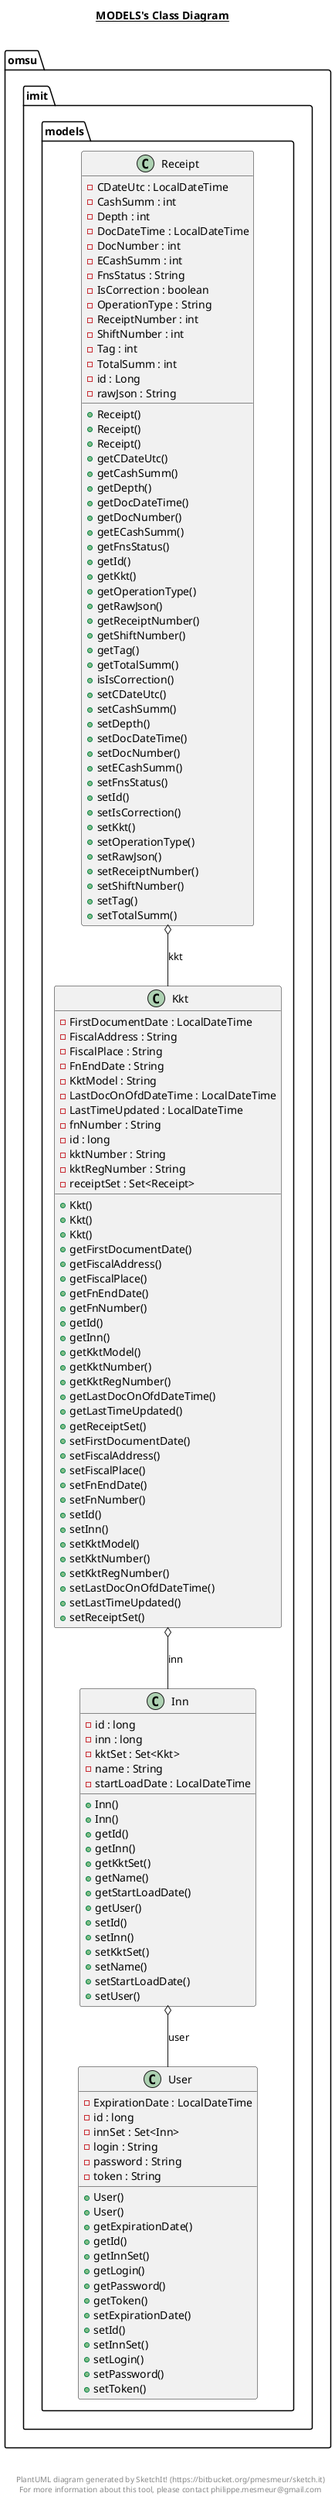@startuml

title __MODELS's Class Diagram__\n

  namespace omsu.imit {
    namespace models {
      class omsu.imit.models.Inn {
          - id : long
          - inn : long
          - kktSet : Set<Kkt>
          - name : String
          - startLoadDate : LocalDateTime
          + Inn()
          + Inn()
          + getId()
          + getInn()
          + getKktSet()
          + getName()
          + getStartLoadDate()
          + getUser()
          + setId()
          + setInn()
          + setKktSet()
          + setName()
          + setStartLoadDate()
          + setUser()
      }
    }
  }
  

  namespace omsu.imit {
    namespace models {
      class omsu.imit.models.Kkt {
          - FirstDocumentDate : LocalDateTime
          - FiscalAddress : String
          - FiscalPlace : String
          - FnEndDate : String
          - KktModel : String
          - LastDocOnOfdDateTime : LocalDateTime
          - LastTimeUpdated : LocalDateTime
          - fnNumber : String
          - id : long
          - kktNumber : String
          - kktRegNumber : String
          - receiptSet : Set<Receipt>
          + Kkt()
          + Kkt()
          + Kkt()
          + getFirstDocumentDate()
          + getFiscalAddress()
          + getFiscalPlace()
          + getFnEndDate()
          + getFnNumber()
          + getId()
          + getInn()
          + getKktModel()
          + getKktNumber()
          + getKktRegNumber()
          + getLastDocOnOfdDateTime()
          + getLastTimeUpdated()
          + getReceiptSet()
          + setFirstDocumentDate()
          + setFiscalAddress()
          + setFiscalPlace()
          + setFnEndDate()
          + setFnNumber()
          + setId()
          + setInn()
          + setKktModel()
          + setKktNumber()
          + setKktRegNumber()
          + setLastDocOnOfdDateTime()
          + setLastTimeUpdated()
          + setReceiptSet()
      }
    }
  }
  

  namespace omsu.imit {
    namespace models {
      class omsu.imit.models.Receipt {
          - CDateUtc : LocalDateTime
          - CashSumm : int
          - Depth : int
          - DocDateTime : LocalDateTime
          - DocNumber : int
          - ECashSumm : int
          - FnsStatus : String
          - IsCorrection : boolean
          - OperationType : String
          - ReceiptNumber : int
          - ShiftNumber : int
          - Tag : int
          - TotalSumm : int
          - id : Long
          - rawJson : String
          + Receipt()
          + Receipt()
          + Receipt()
          + getCDateUtc()
          + getCashSumm()
          + getDepth()
          + getDocDateTime()
          + getDocNumber()
          + getECashSumm()
          + getFnsStatus()
          + getId()
          + getKkt()
          + getOperationType()
          + getRawJson()
          + getReceiptNumber()
          + getShiftNumber()
          + getTag()
          + getTotalSumm()
          + isIsCorrection()
          + setCDateUtc()
          + setCashSumm()
          + setDepth()
          + setDocDateTime()
          + setDocNumber()
          + setECashSumm()
          + setFnsStatus()
          + setId()
          + setIsCorrection()
          + setKkt()
          + setOperationType()
          + setRawJson()
          + setReceiptNumber()
          + setShiftNumber()
          + setTag()
          + setTotalSumm()
      }
    }
  }
  

  namespace omsu.imit {
    namespace models {
      class omsu.imit.models.User {
          - ExpirationDate : LocalDateTime
          - id : long
          - innSet : Set<Inn>
          - login : String
          - password : String
          - token : String
          + User()
          + User()
          + getExpirationDate()
          + getId()
          + getInnSet()
          + getLogin()
          + getPassword()
          + getToken()
          + setExpirationDate()
          + setId()
          + setInnSet()
          + setLogin()
          + setPassword()
          + setToken()
      }
    }
  }
  

  omsu.imit.models.Inn o-- omsu.imit.models.User : user
  omsu.imit.models.Kkt o-- omsu.imit.models.Inn : inn
  omsu.imit.models.Receipt o-- omsu.imit.models.Kkt : kkt


right footer


PlantUML diagram generated by SketchIt! (https://bitbucket.org/pmesmeur/sketch.it)
For more information about this tool, please contact philippe.mesmeur@gmail.com
endfooter

@enduml
